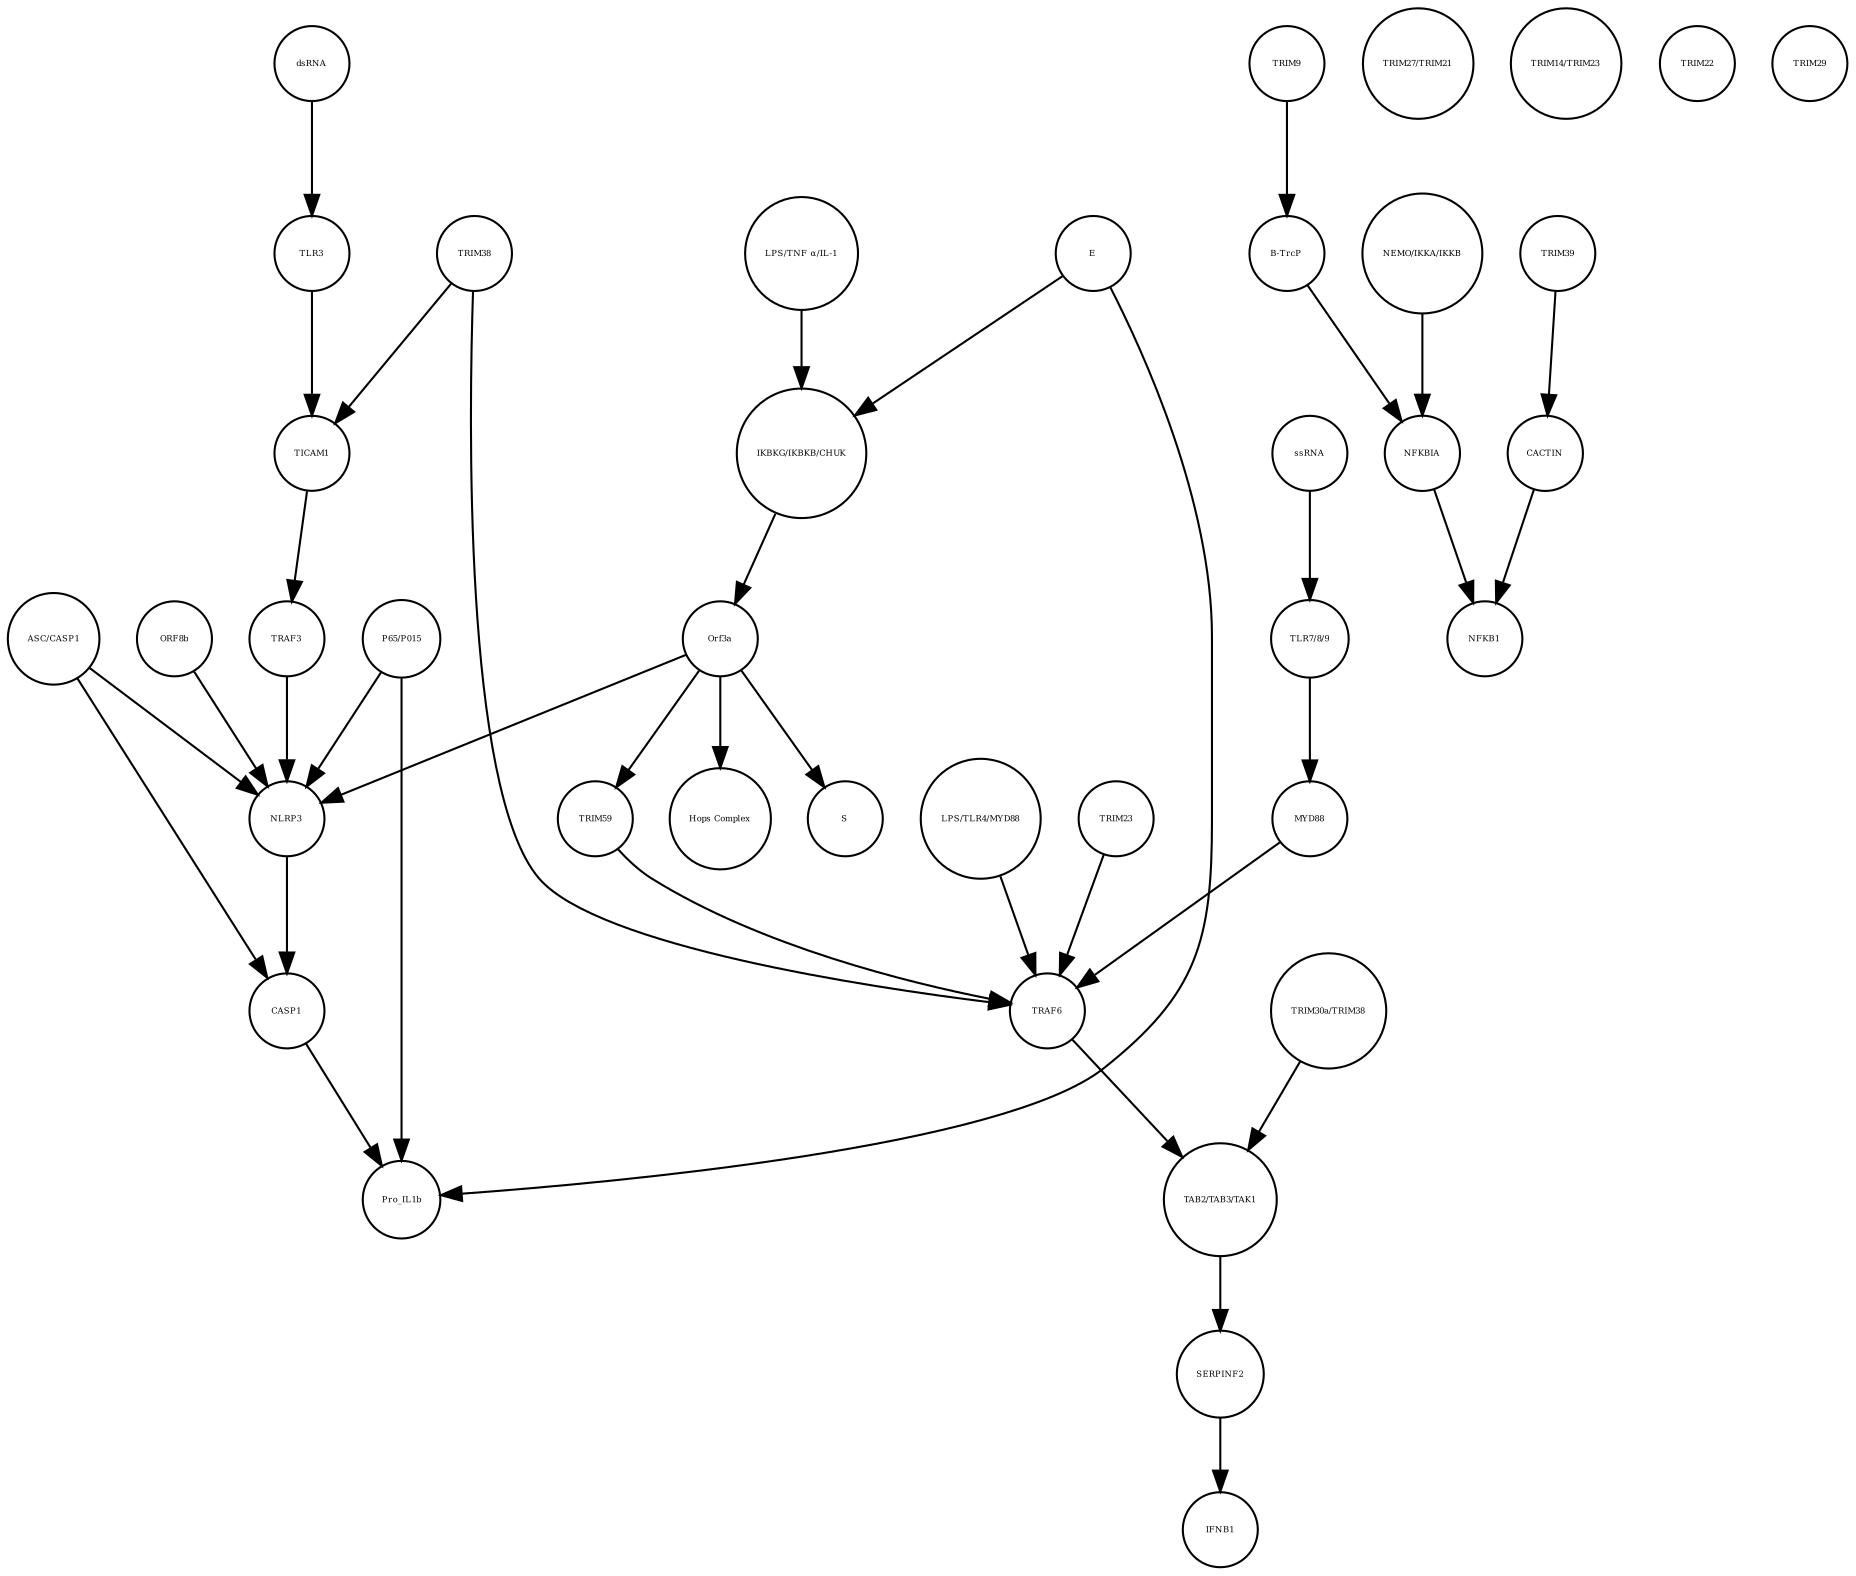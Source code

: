 strict digraph  {
"IKBKG/IKBKB/CHUK" [annotation="urn_miriam_hgnc_5961|urn_miriam_hgnc_5960|urn_miriam_hgnc_1974", bipartite=0, cls=complex, fontsize=4, label="IKBKG/IKBKB/CHUK", shape=circle];
Orf3a [annotation="", bipartite=0, cls=macromolecule, fontsize=4, label=Orf3a, shape=circle];
S [annotation=urn_miriam_uniprot_P0DTC2, bipartite=0, cls=macromolecule, fontsize=4, label=S, shape=circle];
TRIM9 [annotation=urn_miriam_hgnc_16288, bipartite=0, cls=macromolecule, fontsize=4, label=TRIM9, shape=circle];
"B-TrcP" [annotation=urn_miriam_hgnc_1144, bipartite=0, cls=macromolecule, fontsize=4, label="B-TrcP", shape=circle];
TRIM39 [annotation=urn_miriam_hgnc_10065, bipartite=0, cls=macromolecule, fontsize=4, label=TRIM39, shape=circle];
CACTIN [annotation=urn_miriam_hgnc_29938, bipartite=0, cls=macromolecule, fontsize=4, label=CACTIN, shape=circle];
NFKB1 [annotation=urn_miriam_hgnc_7794, bipartite=0, cls=macromolecule, fontsize=4, label=NFKB1, shape=circle];
"Hops Complex" [annotation="urn_miriam_uniprot_J9TC74|urn_miriam_hgnc_14583|urn_miriam_hgnc_20593|urn_miriam_hgnc_24048|urn_miriam_hgnc_5013|urn_miriam_hgnc_20266", bipartite=0, cls=complex, fontsize=4, label="Hops Complex", shape=circle];
"LPS/TNF α/IL-1" [annotation="urn_miriam_hgnc_6121|urn_miriam_hgnc_11892|urn_miriam_hgnc_5991", bipartite=0, cls=complex, fontsize=4, label="LPS/TNF α/IL-1", shape=circle];
"TLR7/8/9" [annotation="urn_miriam_hgnc_15633|urn_miriam_hgnc_15632|urn_miriam_hgnc_15631", bipartite=0, cls=complex, fontsize=4, label="TLR7/8/9", shape=circle];
TLR3 [annotation=urn_miriam_hgnc_11849, bipartite=0, cls=macromolecule, fontsize=4, label=TLR3, shape=circle];
"TAB2/TAB3/TAK1" [annotation="urn_miriam_hgnc_17075|urn_miriam_hgnc_30681|urn_miriam_hgnc_6859", bipartite=0, cls=complex, fontsize=4, label="TAB2/TAB3/TAK1", shape=circle];
ssRNA [annotation="", bipartite=0, cls="nucleic acid feature", fontsize=4, label=ssRNA, shape=circle];
"P65/P015" [annotation="urn_miriam_hgnc_9955|urn_miriam_hgnc_7794", bipartite=0, cls=complex, fontsize=4, label="P65/P015", shape=circle];
"TRIM27/TRIM21" [annotation="urn_miriam_hgnc_9975|urn_miriam_hgnc_11312", bipartite=0, cls=complex, fontsize=4, label="TRIM27/TRIM21", shape=circle];
"TRIM14/TRIM23" [annotation="urn_miriam_hgnc_16283|urn_miriam_hgnc_660", bipartite=0, cls=complex, fontsize=4, label="TRIM14/TRIM23", shape=circle];
TICAM1 [annotation=urn_miriam_hgnc_18348, bipartite=0, cls=macromolecule, fontsize=4, label=TICAM1, shape=circle];
TRAF6 [annotation=urn_miriam_hgnc_12036, bipartite=0, cls=macromolecule, fontsize=4, label=TRAF6, shape=circle];
"ASC/CASP1" [annotation="urn_miriam_hgnc_16608|urn_miriam_hgnc_1499", bipartite=0, cls=complex, fontsize=4, label="ASC/CASP1", shape=circle];
NLRP3 [annotation=urn_miriam_hgnc_16400, bipartite=0, cls=macromolecule, fontsize=4, label=NLRP3, shape=circle];
TRIM22 [annotation=urn_miriam_hgnc_16379, bipartite=0, cls=macromolecule, fontsize=4, label=TRIM22, shape=circle];
E [annotation=urn_miriam_ncbiprotein_1796318600, bipartite=0, cls=macromolecule, fontsize=4, label=E, shape=circle];
TRIM59 [annotation=urn_miriam_pubmed_22588174, bipartite=0, cls=macromolecule, fontsize=4, label=TRIM59, shape=circle];
SERPINF2 [annotation=urn_miriam_hgnc_9075, bipartite=0, cls=macromolecule, fontsize=4, label=SERPINF2, shape=circle];
Pro_IL1b [annotation=urn_miriam_hgnc_5992, bipartite=0, cls=macromolecule, fontsize=4, label=Pro_IL1b, shape=circle];
TRIM38 [annotation=urn_miriam_hgnc_10059, bipartite=0, cls=macromolecule, fontsize=4, label=TRIM38, shape=circle];
TRIM29 [annotation=urn_miriam_hgnc_17274, bipartite=0, cls=macromolecule, fontsize=4, label=TRIM29, shape=circle];
"LPS/TLR4/MYD88" [annotation="urn_miriam_hgnc_6121|urn_miriam_hgnc_11850|urn_miriam_hgnc_7562", bipartite=0, cls=complex, fontsize=4, label="LPS/TLR4/MYD88", shape=circle];
NFKBIA [annotation=urn_miriam_hgnc_7797, bipartite=0, cls=macromolecule, fontsize=4, label=NFKBIA, shape=circle];
CASP1 [annotation=urn_miriam_hgnc_1499, bipartite=0, cls=macromolecule, fontsize=4, label=CASP1, shape=circle];
dsRNA [annotation="", bipartite=0, cls="nucleic acid feature", fontsize=4, label=dsRNA, shape=circle];
TRAF3 [annotation=urn_miriam_hgnc_12033, bipartite=0, cls=macromolecule, fontsize=4, label=TRAF3, shape=circle];
ORF8b [annotation=urn_miriam_uniprot_Q6S8E2, bipartite=0, cls=macromolecule, fontsize=4, label=ORF8b, shape=circle];
"NEMO/IKKA/IKKB" [annotation="urn_miriam_hgnc_5961|urn_miriam_hgnc_5960|urn_miriam_hgnc_1974", bipartite=0, cls=complex, fontsize=4, label="NEMO/IKKA/IKKB", shape=circle];
MYD88 [annotation=urn_miriam_hgnc_7562, bipartite=0, cls=macromolecule, fontsize=4, label=MYD88, shape=circle];
IFNB1 [annotation=urn_miriam_pubmed_5434, bipartite=0, cls=macromolecule, fontsize=4, label=IFNB1, shape=circle];
"TRIM30a/TRIM38" [annotation=urn_miriam_hgnc_10059, bipartite=0, cls=complex, fontsize=4, label="TRIM30a/TRIM38", shape=circle];
TRIM23 [annotation=urn_miriam_hgnc_660, bipartite=0, cls=macromolecule, fontsize=4, label=TRIM23, shape=circle];
"IKBKG/IKBKB/CHUK" -> Orf3a  [annotation="", interaction_type=stimulation];
Orf3a -> S  [annotation="", interaction_type=stimulation];
Orf3a -> "Hops Complex"  [annotation="", interaction_type=stimulation];
Orf3a -> TRIM59  [annotation=urn_miriam_pubmed_28829373, interaction_type="necessary stimulation"];
Orf3a -> NLRP3  [annotation="", interaction_type=production];
TRIM9 -> "B-TrcP"  [annotation="", interaction_type=inhibition];
"B-TrcP" -> NFKBIA  [annotation=urn_miriam_pubmed_21135871, interaction_type=catalysis];
TRIM39 -> CACTIN  [annotation="", interaction_type=stimulation];
CACTIN -> NFKB1  [annotation="", interaction_type=inhibition];
"LPS/TNF α/IL-1" -> "IKBKG/IKBKB/CHUK"  [annotation="", interaction_type=production];
"TLR7/8/9" -> MYD88  [annotation=urn_miriam_pubmed_15361868, interaction_type="necessary stimulation"];
TLR3 -> TICAM1  [annotation="urn_miriam_pubmed_23758787|urn_miriam_pubmed_22539786", interaction_type="necessary stimulation"];
"TAB2/TAB3/TAK1" -> SERPINF2  [annotation=urn_miriam_pubmed_17706453, interaction_type="necessary stimulation"];
ssRNA -> "TLR7/8/9"  [annotation=urn_miriam_pubmed_21782231, interaction_type="necessary stimulation"];
"P65/P015" -> Pro_IL1b  [annotation="", interaction_type=production];
"P65/P015" -> NLRP3  [annotation="", interaction_type=production];
TICAM1 -> TRAF3  [annotation=urn_miriam_pubmed_28829373, interaction_type="necessary stimulation"];
TRAF6 -> "TAB2/TAB3/TAK1"  [annotation="urn_miriam_pubmed_23758787|urn_miriam_pubmed_25172371", interaction_type="necessary stimulation"];
"ASC/CASP1" -> CASP1  [annotation="", interaction_type=production];
"ASC/CASP1" -> NLRP3  [annotation="", interaction_type=production];
NLRP3 -> CASP1  [annotation=urn_miriam_pubmed_31034780, interaction_type=catalysis];
E -> "IKBKG/IKBKB/CHUK"  [annotation="", interaction_type=production];
E -> Pro_IL1b  [annotation=urn_miriam_pubmed_31034780, interaction_type=catalysis];
TRIM59 -> TRAF6  [annotation="urn_miriam_pubmed_23758787|urn_miriam_pubmed_22588174", interaction_type=inhibition];
SERPINF2 -> IFNB1  [annotation="", interaction_type=production];
TRIM38 -> TICAM1  [annotation="urn_miriam_pubmed_23758787|urn_miriam_pubmed_22539786", interaction_type=inhibition];
TRIM38 -> TRAF6  [annotation="urn_miriam_pubmed_15361868|urn_miriam_pubmed_22539786|urn_miriam_pubmed_20724660", interaction_type=inhibition];
"LPS/TLR4/MYD88" -> TRAF6  [annotation="", interaction_type=production];
NFKBIA -> NFKB1  [annotation="", interaction_type=production];
CASP1 -> Pro_IL1b  [annotation=urn_miriam_pubmed_31034780, interaction_type=catalysis];
dsRNA -> TLR3  [annotation=urn_miriam_pubmed_23758787, interaction_type="necessary stimulation"];
TRAF3 -> NLRP3  [annotation="", interaction_type=production];
ORF8b -> NLRP3  [annotation="", interaction_type=production];
"NEMO/IKKA/IKKB" -> NFKBIA  [annotation=urn_miriam_pubmed_21135871, interaction_type=catalysis];
MYD88 -> TRAF6  [annotation="urn_miriam_pubmed_15361868|urn_miriam_pubmed_22539786|urn_miriam_pubmed_20724660", interaction_type="necessary stimulation"];
"TRIM30a/TRIM38" -> "TAB2/TAB3/TAK1"  [annotation="urn_miriam_pubmed_23758787|urn_miriam_pubmed_25172371", interaction_type=inhibition];
TRIM23 -> TRAF6  [annotation="urn_miriam_pubmed_15361868|urn_miriam_pubmed_22539786|urn_miriam_pubmed_20724660", interaction_type="necessary stimulation"];
}
